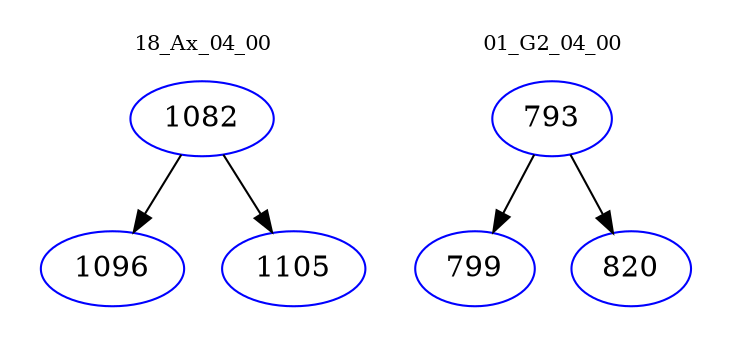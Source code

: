 digraph{
subgraph cluster_0 {
color = white
label = "18_Ax_04_00";
fontsize=10;
T0_1082 [label="1082", color="blue"]
T0_1082 -> T0_1096 [color="black"]
T0_1096 [label="1096", color="blue"]
T0_1082 -> T0_1105 [color="black"]
T0_1105 [label="1105", color="blue"]
}
subgraph cluster_1 {
color = white
label = "01_G2_04_00";
fontsize=10;
T1_793 [label="793", color="blue"]
T1_793 -> T1_799 [color="black"]
T1_799 [label="799", color="blue"]
T1_793 -> T1_820 [color="black"]
T1_820 [label="820", color="blue"]
}
}
